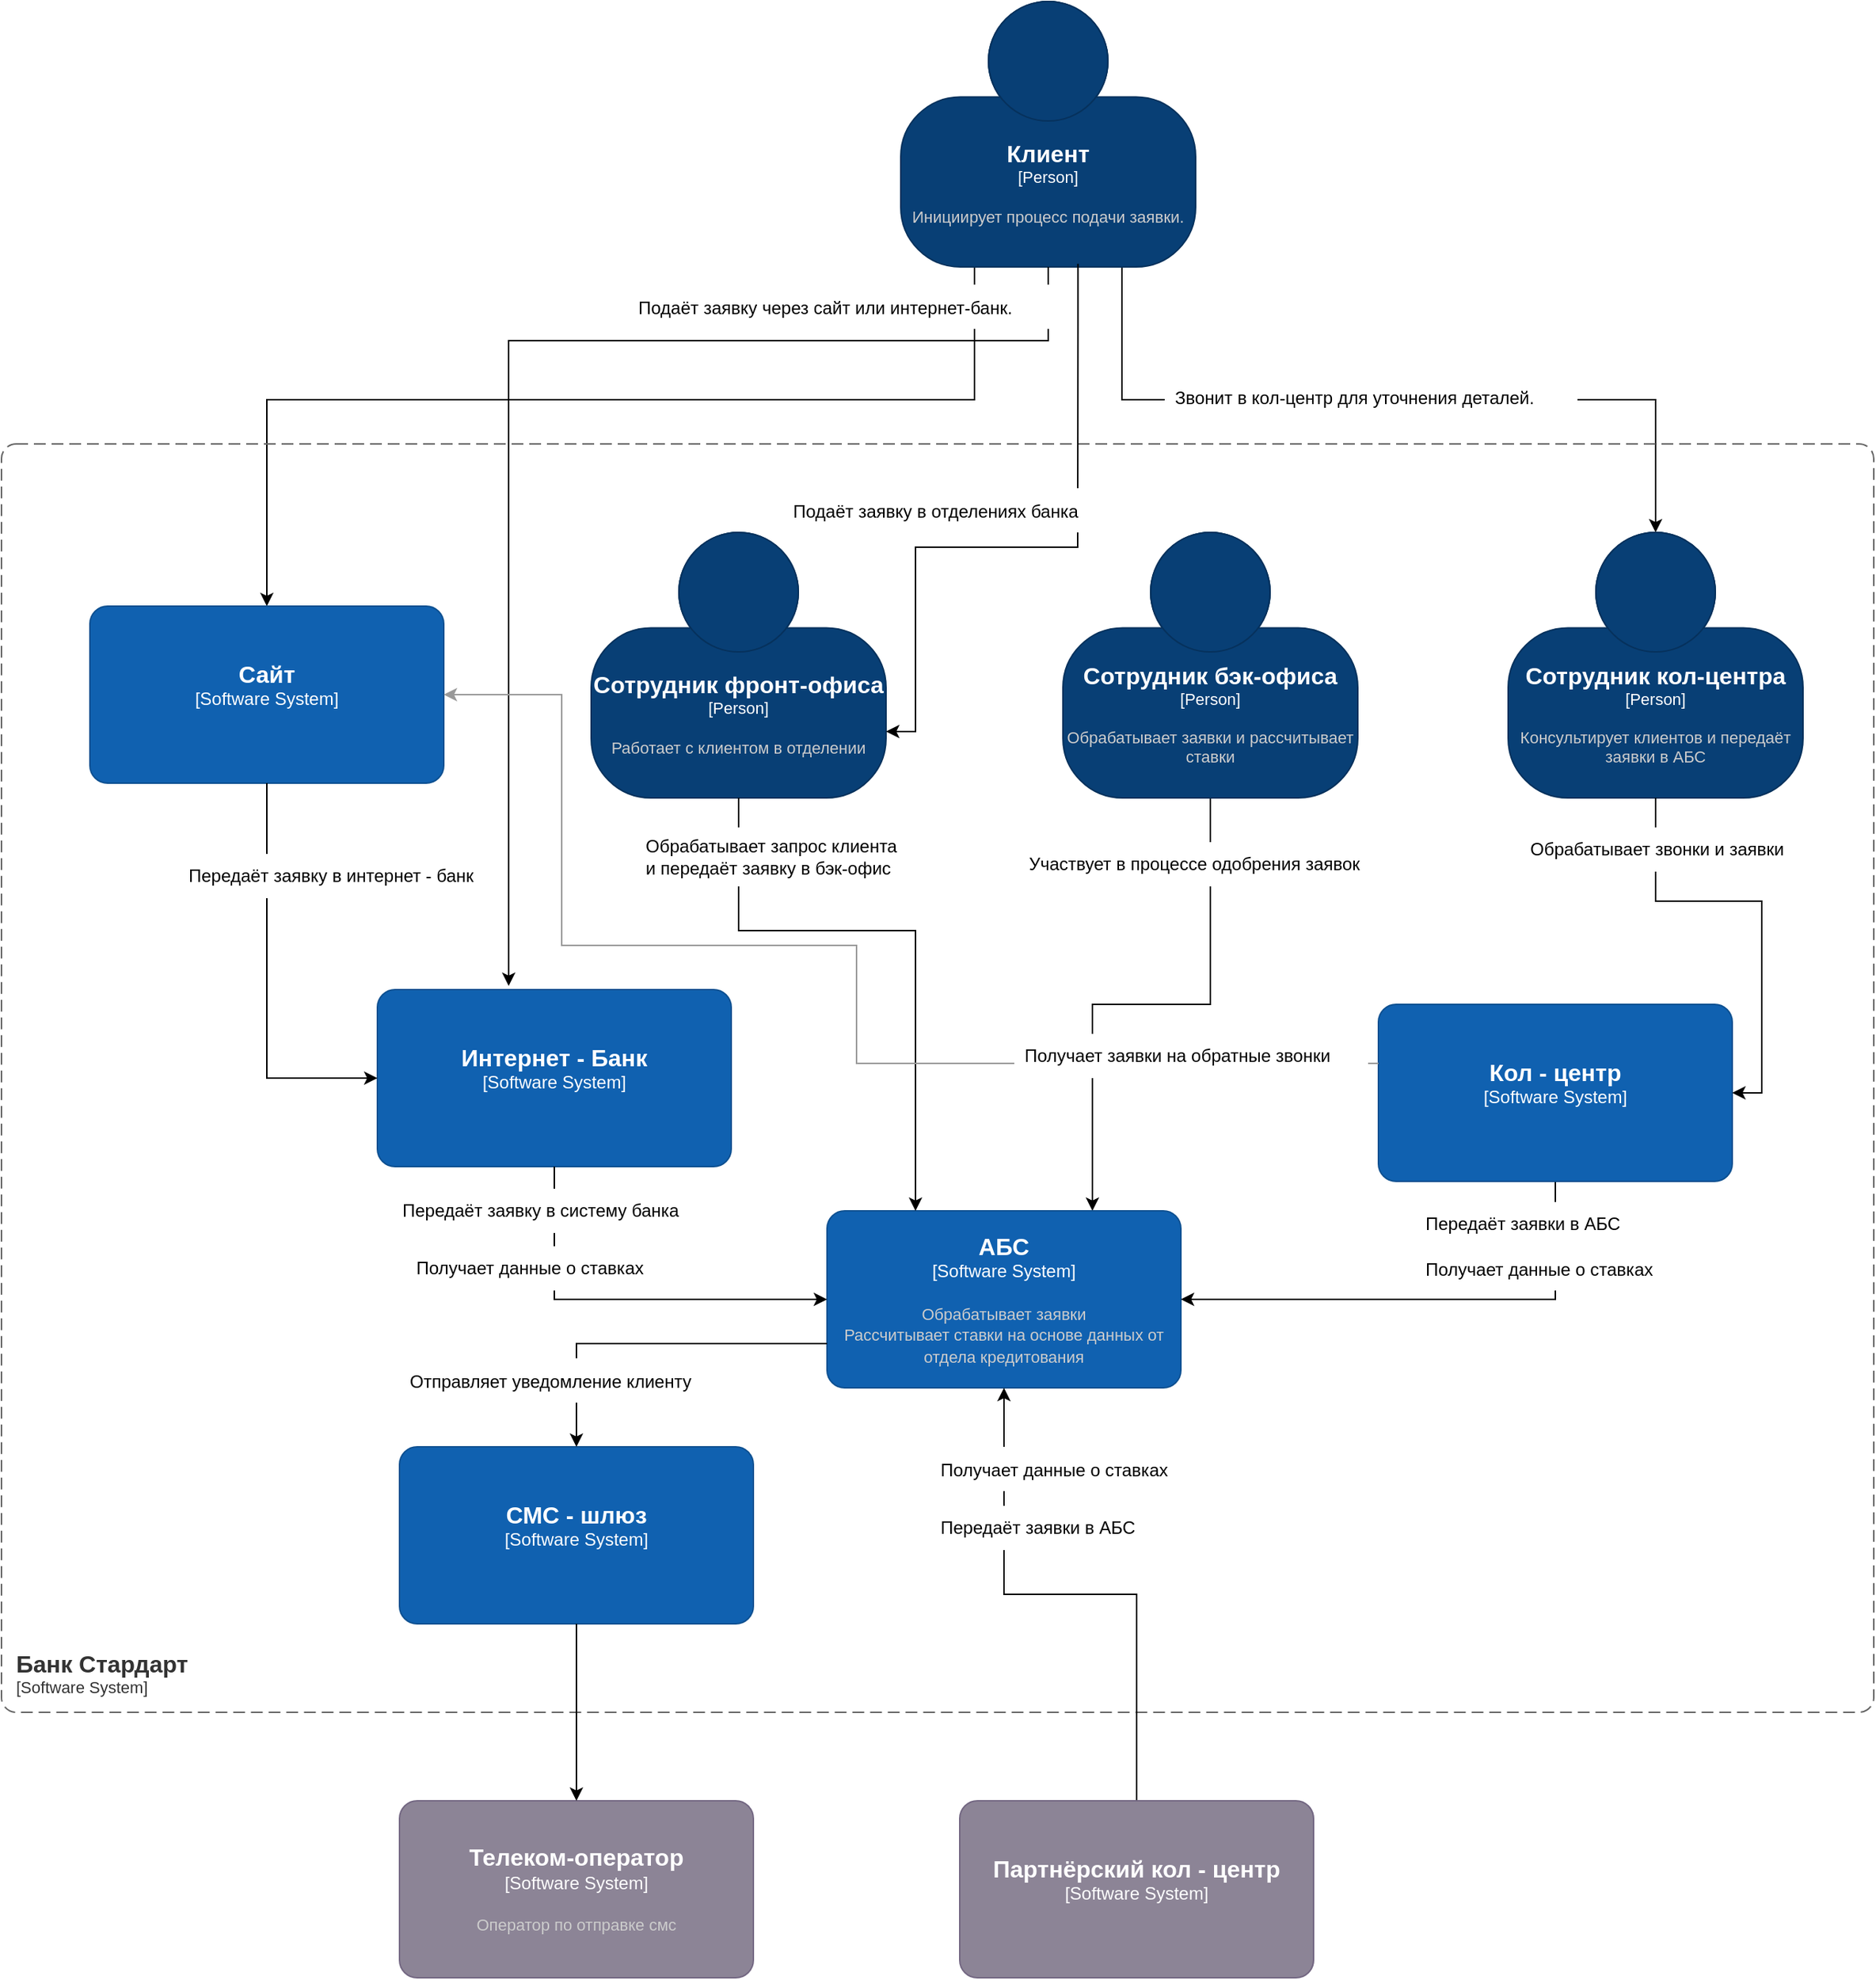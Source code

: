 <mxfile version="26.0.9">
  <diagram name="Page-1" id="MLGjuKOYA0Ak62ttEigS">
    <mxGraphModel dx="2565" dy="2768" grid="1" gridSize="10" guides="1" tooltips="1" connect="1" arrows="1" fold="1" page="1" pageScale="1" pageWidth="850" pageHeight="1100" math="0" shadow="0">
      <root>
        <mxCell id="0" />
        <mxCell id="1" parent="0" />
        <mxCell id="NitFvd5ICLASE5BPzLvG-6" style="edgeStyle=orthogonalEdgeStyle;rounded=0;orthogonalLoop=1;jettySize=auto;html=1;entryX=0.5;entryY=0;entryDx=0;entryDy=0;entryPerimeter=0;exitX=0.25;exitY=1;exitDx=0;exitDy=0;exitPerimeter=0;" parent="1" source="NitFvd5ICLASE5BPzLvG-1" target="NitFvd5ICLASE5BPzLvG-11" edge="1">
          <mxGeometry relative="1" as="geometry">
            <mxPoint x="850" y="170" as="targetPoint" />
            <Array as="points">
              <mxPoint x="830" y="140" />
              <mxPoint x="350" y="140" />
            </Array>
          </mxGeometry>
        </mxCell>
        <mxCell id="NitFvd5ICLASE5BPzLvG-17" style="edgeStyle=orthogonalEdgeStyle;rounded=0;orthogonalLoop=1;jettySize=auto;html=1;exitX=0.75;exitY=1;exitDx=0;exitDy=0;exitPerimeter=0;" parent="1" source="NitFvd5ICLASE5BPzLvG-1" target="NitFvd5ICLASE5BPzLvG-4" edge="1">
          <mxGeometry relative="1" as="geometry" />
        </mxCell>
        <object placeholders="1" c4Name="Клиент" c4Type="Person" c4Description="Инициирует процесс подачи заявки." label="&lt;font style=&quot;font-size: 16px&quot;&gt;&lt;b&gt;%c4Name%&lt;/b&gt;&lt;/font&gt;&lt;div&gt;[%c4Type%]&lt;/div&gt;&lt;br&gt;&lt;div&gt;&lt;font style=&quot;font-size: 11px&quot;&gt;&lt;font color=&quot;#cccccc&quot;&gt;%c4Description%&lt;/font&gt;&lt;/div&gt;" id="NitFvd5ICLASE5BPzLvG-1">
          <mxCell style="html=1;fontSize=11;dashed=0;whiteSpace=wrap;fillColor=#083F75;strokeColor=#06315C;fontColor=#ffffff;shape=mxgraph.c4.person2;align=center;metaEdit=1;points=[[0.5,0,0],[1,0.5,0],[1,0.75,0],[0.75,1,0],[0.5,1,0],[0.25,1,0],[0,0.75,0],[0,0.5,0]];resizable=0;" parent="1" vertex="1">
            <mxGeometry x="780" y="-130" width="200" height="180" as="geometry" />
          </mxCell>
        </object>
        <object placeholders="1" c4Name="Сотрудник фронт-офиса" c4Type="Person" c4Description="Работает с клиентом в отделении" label="&lt;font style=&quot;font-size: 16px&quot;&gt;&lt;b&gt;%c4Name%&lt;/b&gt;&lt;/font&gt;&lt;div&gt;[%c4Type%]&lt;/div&gt;&lt;br&gt;&lt;div&gt;&lt;font style=&quot;font-size: 11px&quot;&gt;&lt;font color=&quot;#cccccc&quot;&gt;%c4Description%&lt;/font&gt;&lt;/div&gt;" id="NitFvd5ICLASE5BPzLvG-2">
          <mxCell style="html=1;fontSize=11;dashed=0;whiteSpace=wrap;fillColor=#083F75;strokeColor=#06315C;fontColor=#ffffff;shape=mxgraph.c4.person2;align=center;metaEdit=1;points=[[0.5,0,0],[1,0.5,0],[1,0.75,0],[0.75,1,0],[0.5,1,0],[0.25,1,0],[0,0.75,0],[0,0.5,0]];resizable=0;" parent="1" vertex="1">
            <mxGeometry x="570" y="230" width="200" height="180" as="geometry" />
          </mxCell>
        </object>
        <mxCell id="NitFvd5ICLASE5BPzLvG-41" style="edgeStyle=orthogonalEdgeStyle;rounded=0;orthogonalLoop=1;jettySize=auto;html=1;entryX=0.75;entryY=0;entryDx=0;entryDy=0;entryPerimeter=0;" parent="1" source="NitFvd5ICLASE5BPzLvG-3" target="NitFvd5ICLASE5BPzLvG-12" edge="1">
          <mxGeometry relative="1" as="geometry">
            <mxPoint x="970" y="460" as="targetPoint" />
          </mxGeometry>
        </mxCell>
        <object placeholders="1" c4Name="Сотрудник бэк-офиса" c4Type="Person" c4Description="Обрабатывает заявки и рассчитывает ставки" label="&lt;font style=&quot;font-size: 16px&quot;&gt;&lt;b&gt;%c4Name%&lt;/b&gt;&lt;/font&gt;&lt;div&gt;[%c4Type%]&lt;/div&gt;&lt;br&gt;&lt;div&gt;&lt;font style=&quot;font-size: 11px&quot;&gt;&lt;font color=&quot;#cccccc&quot;&gt;%c4Description%&lt;/font&gt;&lt;/div&gt;" id="NitFvd5ICLASE5BPzLvG-3">
          <mxCell style="html=1;fontSize=11;dashed=0;whiteSpace=wrap;fillColor=#083F75;strokeColor=#06315C;fontColor=#ffffff;shape=mxgraph.c4.person2;align=center;metaEdit=1;points=[[0.5,0,0],[1,0.5,0],[1,0.75,0],[0.75,1,0],[0.5,1,0],[0.25,1,0],[0,0.75,0],[0,0.5,0]];resizable=0;" parent="1" vertex="1">
            <mxGeometry x="890" y="230" width="200" height="180" as="geometry" />
          </mxCell>
        </object>
        <object placeholders="1" c4Name="Сотрудник кол-центра" c4Type="Person" c4Description="Консультирует клиентов и передаёт заявки в АБС" label="&lt;font style=&quot;font-size: 16px&quot;&gt;&lt;b&gt;%c4Name%&lt;/b&gt;&lt;/font&gt;&lt;div&gt;[%c4Type%]&lt;/div&gt;&lt;br&gt;&lt;div&gt;&lt;font style=&quot;font-size: 11px&quot;&gt;&lt;font color=&quot;#cccccc&quot;&gt;%c4Description%&lt;/font&gt;&lt;/div&gt;" id="NitFvd5ICLASE5BPzLvG-4">
          <mxCell style="html=1;fontSize=11;dashed=0;whiteSpace=wrap;fillColor=#083F75;strokeColor=#06315C;fontColor=#ffffff;shape=mxgraph.c4.person2;align=center;metaEdit=1;points=[[0.5,0,0],[1,0.5,0],[1,0.75,0],[0.75,1,0],[0.5,1,0],[0.25,1,0],[0,0.75,0],[0,0.5,0]];resizable=0;" parent="1" vertex="1">
            <mxGeometry x="1192" y="230" width="200" height="180" as="geometry" />
          </mxCell>
        </object>
        <object placeholders="1" c4Name="Банк Стардарт" c4Type="SystemScopeBoundary" c4Application="Software System" label="&lt;font style=&quot;font-size: 16px&quot;&gt;&lt;b&gt;&lt;div style=&quot;text-align: left&quot;&gt;%c4Name%&lt;/div&gt;&lt;/b&gt;&lt;/font&gt;&lt;div style=&quot;text-align: left&quot;&gt;[%c4Application%]&lt;/div&gt;" id="NitFvd5ICLASE5BPzLvG-5">
          <mxCell style="rounded=1;fontSize=11;whiteSpace=wrap;html=1;dashed=1;arcSize=20;fillColor=none;strokeColor=#666666;fontColor=#333333;labelBackgroundColor=none;align=left;verticalAlign=bottom;labelBorderColor=none;spacingTop=0;spacing=10;dashPattern=8 4;metaEdit=1;rotatable=0;perimeter=rectanglePerimeter;noLabel=0;labelPadding=0;allowArrows=0;connectable=0;expand=0;recursiveResize=0;editable=1;pointerEvents=0;absoluteArcSize=1;points=[[0.25,0,0],[0.5,0,0],[0.75,0,0],[1,0.25,0],[1,0.5,0],[1,0.75,0],[0.75,1,0],[0.5,1,0],[0.25,1,0],[0,0.75,0],[0,0.5,0],[0,0.25,0]];" parent="1" vertex="1">
            <mxGeometry x="170" y="170" width="1270" height="860" as="geometry" />
          </mxCell>
        </object>
        <mxCell id="NitFvd5ICLASE5BPzLvG-9" value="Звонит в кол-центр для уточнения деталей." style="text;align=left;verticalAlign=middle;resizable=0;points=[];autosize=1;strokeColor=none;fillColor=default;spacingLeft=5;" parent="1" vertex="1">
          <mxGeometry x="959" y="123" width="280" height="30" as="geometry" />
        </mxCell>
        <object placeholders="1" c4Name="Интернет - Банк" c4Type="Software System" c4Description="" label="&lt;font style=&quot;font-size: 16px&quot;&gt;&lt;b&gt;%c4Name%&lt;/b&gt;&lt;/font&gt;&lt;div&gt;[%c4Type%]&lt;/div&gt;&lt;br&gt;&lt;div&gt;&lt;font style=&quot;font-size: 11px&quot;&gt;&lt;font color=&quot;#cccccc&quot;&gt;%c4Description%&lt;/font&gt;&lt;/div&gt;" id="NitFvd5ICLASE5BPzLvG-10">
          <mxCell style="rounded=1;whiteSpace=wrap;html=1;labelBackgroundColor=none;fillColor=#1061B0;fontColor=#ffffff;align=center;arcSize=10;strokeColor=#0D5091;metaEdit=1;resizable=0;points=[[0.25,0,0],[0.5,0,0],[0.75,0,0],[1,0.25,0],[1,0.5,0],[1,0.75,0],[0.75,1,0],[0.5,1,0],[0.25,1,0],[0,0.75,0],[0,0.5,0],[0,0.25,0]];" parent="1" vertex="1">
            <mxGeometry x="425" y="540" width="240" height="120" as="geometry" />
          </mxCell>
        </object>
        <object placeholders="1" c4Name="Сайт" c4Type="Software System" c4Description="" label="&lt;font style=&quot;font-size: 16px&quot;&gt;&lt;b&gt;%c4Name%&lt;/b&gt;&lt;/font&gt;&lt;div&gt;[%c4Type%]&lt;/div&gt;&lt;br&gt;&lt;div&gt;&lt;font style=&quot;font-size: 11px&quot;&gt;&lt;font color=&quot;#cccccc&quot;&gt;%c4Description%&lt;/font&gt;&lt;/div&gt;" id="NitFvd5ICLASE5BPzLvG-11">
          <mxCell style="rounded=1;whiteSpace=wrap;html=1;labelBackgroundColor=none;fillColor=#1061B0;fontColor=#ffffff;align=center;arcSize=10;strokeColor=#0D5091;metaEdit=1;resizable=0;points=[[0.25,0,0],[0.5,0,0],[0.75,0,0],[1,0.25,0],[1,0.5,0],[1,0.75,0],[0.75,1,0],[0.5,1,0],[0.25,1,0],[0,0.75,0],[0,0.5,0],[0,0.25,0]];" parent="1" vertex="1">
            <mxGeometry x="230" y="280" width="240" height="120" as="geometry" />
          </mxCell>
        </object>
        <object placeholders="1" c4Name="АБС" c4Type="Software System" c4Description="Обрабатывает заявки&#xa;Рассчитывает ставки на основе данных от отдела кредитования" label="&lt;font style=&quot;font-size: 16px&quot;&gt;&lt;b&gt;%c4Name%&lt;/b&gt;&lt;/font&gt;&lt;div&gt;[%c4Type%]&lt;/div&gt;&lt;br&gt;&lt;div&gt;&lt;font style=&quot;font-size: 11px&quot;&gt;&lt;font color=&quot;#cccccc&quot;&gt;%c4Description%&lt;/font&gt;&lt;/div&gt;" id="NitFvd5ICLASE5BPzLvG-12">
          <mxCell style="rounded=1;whiteSpace=wrap;html=1;labelBackgroundColor=none;fillColor=#1061B0;fontColor=#ffffff;align=center;arcSize=10;strokeColor=#0D5091;metaEdit=1;resizable=0;points=[[0.25,0,0],[0.5,0,0],[0.75,0,0],[1,0.25,0],[1,0.5,0],[1,0.75,0],[0.75,1,0],[0.5,1,0],[0.25,1,0],[0,0.75,0],[0,0.5,0],[0,0.25,0]];" parent="1" vertex="1">
            <mxGeometry x="730" y="690" width="240" height="120" as="geometry" />
          </mxCell>
        </object>
        <mxCell id="NitFvd5ICLASE5BPzLvG-28" style="edgeStyle=orthogonalEdgeStyle;rounded=0;orthogonalLoop=1;jettySize=auto;html=1;entryX=1;entryY=0.5;entryDx=0;entryDy=0;entryPerimeter=0;exitX=0.5;exitY=1;exitDx=0;exitDy=0;exitPerimeter=0;" parent="1" source="NitFvd5ICLASE5BPzLvG-13" target="NitFvd5ICLASE5BPzLvG-12" edge="1">
          <mxGeometry relative="1" as="geometry" />
        </mxCell>
        <object placeholders="1" c4Name="Кол - центр" c4Type="Software System" c4Description="" label="&lt;font style=&quot;font-size: 16px&quot;&gt;&lt;b&gt;%c4Name%&lt;/b&gt;&lt;/font&gt;&lt;div&gt;[%c4Type%]&lt;/div&gt;&lt;br&gt;&lt;div&gt;&lt;font style=&quot;font-size: 11px&quot;&gt;&lt;font color=&quot;#cccccc&quot;&gt;%c4Description%&lt;/font&gt;&lt;/div&gt;" id="NitFvd5ICLASE5BPzLvG-13">
          <mxCell style="rounded=1;whiteSpace=wrap;html=1;labelBackgroundColor=none;fillColor=#1061B0;fontColor=#ffffff;align=center;arcSize=10;strokeColor=#0D5091;metaEdit=1;resizable=0;points=[[0.25,0,0],[0.5,0,0],[0.75,0,0],[1,0.25,0],[1,0.5,0],[1,0.75,0],[0.75,1,0],[0.5,1,0],[0.25,1,0],[0,0.75,0],[0,0.5,0],[0,0.25,0]];" parent="1" vertex="1">
            <mxGeometry x="1104" y="550" width="240" height="120" as="geometry" />
          </mxCell>
        </object>
        <object placeholders="1" c4Name="СМС - шлюз" c4Type="Software System" c4Description="" label="&lt;font style=&quot;font-size: 16px&quot;&gt;&lt;b&gt;%c4Name%&lt;/b&gt;&lt;/font&gt;&lt;div&gt;[%c4Type%]&lt;/div&gt;&lt;br&gt;&lt;div&gt;&lt;font style=&quot;font-size: 11px&quot;&gt;&lt;font color=&quot;#cccccc&quot;&gt;%c4Description%&lt;/font&gt;&lt;/div&gt;" id="NitFvd5ICLASE5BPzLvG-14">
          <mxCell style="rounded=1;whiteSpace=wrap;html=1;labelBackgroundColor=none;fillColor=#1061B0;fontColor=#ffffff;align=center;arcSize=10;strokeColor=#0D5091;metaEdit=1;resizable=0;points=[[0.25,0,0],[0.5,0,0],[0.75,0,0],[1,0.25,0],[1,0.5,0],[1,0.75,0],[0.75,1,0],[0.5,1,0],[0.25,1,0],[0,0.75,0],[0,0.5,0],[0,0.25,0]];" parent="1" vertex="1">
            <mxGeometry x="440" y="850" width="240" height="120" as="geometry" />
          </mxCell>
        </object>
        <mxCell id="NitFvd5ICLASE5BPzLvG-34" style="edgeStyle=orthogonalEdgeStyle;rounded=0;orthogonalLoop=1;jettySize=auto;html=1;entryX=0.5;entryY=1;entryDx=0;entryDy=0;entryPerimeter=0;" parent="1" source="NitFvd5ICLASE5BPzLvG-16" target="NitFvd5ICLASE5BPzLvG-12" edge="1">
          <mxGeometry relative="1" as="geometry" />
        </mxCell>
        <object placeholders="1" c4Name="Партнёрский кол - центр" c4Type="Software System" c4Description="" label="&lt;font style=&quot;font-size: 16px&quot;&gt;&lt;b&gt;%c4Name%&lt;/b&gt;&lt;/font&gt;&lt;div&gt;[%c4Type%]&lt;/div&gt;&lt;br&gt;&lt;div&gt;&lt;font style=&quot;font-size: 11px&quot;&gt;&lt;font color=&quot;#cccccc&quot;&gt;%c4Description%&lt;/font&gt;&lt;/div&gt;" id="NitFvd5ICLASE5BPzLvG-16">
          <mxCell style="rounded=1;whiteSpace=wrap;html=1;labelBackgroundColor=none;fillColor=#8C8496;fontColor=#ffffff;align=center;arcSize=10;strokeColor=#736782;metaEdit=1;resizable=0;points=[[0.25,0,0],[0.5,0,0],[0.75,0,0],[1,0.25,0],[1,0.5,0],[1,0.75,0],[0.75,1,0],[0.5,1,0],[0.25,1,0],[0,0.75,0],[0,0.5,0],[0,0.25,0]];" parent="1" vertex="1">
            <mxGeometry x="820" y="1090" width="240" height="120" as="geometry" />
          </mxCell>
        </object>
        <mxCell id="NitFvd5ICLASE5BPzLvG-18" style="edgeStyle=orthogonalEdgeStyle;rounded=0;orthogonalLoop=1;jettySize=auto;html=1;entryX=0;entryY=0.5;entryDx=0;entryDy=0;entryPerimeter=0;" parent="1" source="NitFvd5ICLASE5BPzLvG-11" target="NitFvd5ICLASE5BPzLvG-10" edge="1">
          <mxGeometry relative="1" as="geometry" />
        </mxCell>
        <mxCell id="NitFvd5ICLASE5BPzLvG-19" value="Передаёт заявку в интернет - банк" style="text;html=1;align=left;verticalAlign=middle;resizable=0;points=[];autosize=1;strokeColor=none;fillColor=default;spacingLeft=5;" parent="1" vertex="1">
          <mxGeometry x="290" y="448" width="230" height="30" as="geometry" />
        </mxCell>
        <mxCell id="NitFvd5ICLASE5BPzLvG-20" style="edgeStyle=orthogonalEdgeStyle;rounded=0;orthogonalLoop=1;jettySize=auto;html=1;entryX=0;entryY=0.5;entryDx=0;entryDy=0;entryPerimeter=0;exitX=0.5;exitY=1;exitDx=0;exitDy=0;exitPerimeter=0;" parent="1" source="NitFvd5ICLASE5BPzLvG-10" target="NitFvd5ICLASE5BPzLvG-12" edge="1">
          <mxGeometry relative="1" as="geometry" />
        </mxCell>
        <mxCell id="NitFvd5ICLASE5BPzLvG-21" value="Передаёт заявку в систему банка" style="text;html=1;align=left;verticalAlign=middle;resizable=0;points=[];autosize=1;strokeColor=none;fillColor=default;spacingLeft=5;" parent="1" vertex="1">
          <mxGeometry x="435" y="675" width="220" height="30" as="geometry" />
        </mxCell>
        <mxCell id="NitFvd5ICLASE5BPzLvG-22" value="Получает данные о ставках" style="text;html=1;align=center;verticalAlign=middle;resizable=0;points=[];autosize=1;strokeColor=none;fillColor=default;spacingLeft=5;" parent="1" vertex="1">
          <mxGeometry x="435" y="714" width="180" height="30" as="geometry" />
        </mxCell>
        <mxCell id="NitFvd5ICLASE5BPzLvG-23" style="edgeStyle=orthogonalEdgeStyle;rounded=0;orthogonalLoop=1;jettySize=auto;html=1;exitX=0;exitY=0.75;exitDx=0;exitDy=0;exitPerimeter=0;entryX=0.5;entryY=0;entryDx=0;entryDy=0;entryPerimeter=0;" parent="1" source="NitFvd5ICLASE5BPzLvG-12" target="NitFvd5ICLASE5BPzLvG-14" edge="1">
          <mxGeometry relative="1" as="geometry" />
        </mxCell>
        <mxCell id="NitFvd5ICLASE5BPzLvG-24" value="Отправляет уведомление клиенту" style="text;align=left;verticalAlign=middle;resizable=0;points=[];autosize=1;strokeColor=none;fillColor=default;spacingLeft=5;" parent="1" vertex="1">
          <mxGeometry x="440" y="790" width="220" height="30" as="geometry" />
        </mxCell>
        <object placeholders="1" c4Name="Телеком-оператор" c4Type="Software System" c4Description="Оператор по отправке смс" label="&lt;font style=&quot;font-size: 16px&quot;&gt;&lt;b&gt;%c4Name%&lt;/b&gt;&lt;/font&gt;&lt;div&gt;[%c4Type%]&lt;/div&gt;&lt;br&gt;&lt;div&gt;&lt;font style=&quot;font-size: 11px&quot;&gt;&lt;font color=&quot;#cccccc&quot;&gt;%c4Description%&lt;/font&gt;&lt;/div&gt;" id="NitFvd5ICLASE5BPzLvG-26">
          <mxCell style="rounded=1;whiteSpace=wrap;html=1;labelBackgroundColor=none;fillColor=#8C8496;fontColor=#ffffff;align=center;arcSize=10;strokeColor=#736782;metaEdit=1;resizable=0;points=[[0.25,0,0],[0.5,0,0],[0.75,0,0],[1,0.25,0],[1,0.5,0],[1,0.75,0],[0.75,1,0],[0.5,1,0],[0.25,1,0],[0,0.75,0],[0,0.5,0],[0,0.25,0]];" parent="1" vertex="1">
            <mxGeometry x="440" y="1090" width="240" height="120" as="geometry" />
          </mxCell>
        </object>
        <mxCell id="NitFvd5ICLASE5BPzLvG-27" style="edgeStyle=orthogonalEdgeStyle;rounded=0;orthogonalLoop=1;jettySize=auto;html=1;entryX=0.5;entryY=0;entryDx=0;entryDy=0;entryPerimeter=0;" parent="1" source="NitFvd5ICLASE5BPzLvG-14" target="NitFvd5ICLASE5BPzLvG-26" edge="1">
          <mxGeometry relative="1" as="geometry" />
        </mxCell>
        <mxCell id="NitFvd5ICLASE5BPzLvG-29" value="Передаёт заявки в АБС" style="text;align=left;verticalAlign=middle;resizable=0;points=[];autosize=1;strokeColor=none;fillColor=default;spacingLeft=5;html=1;spacingRight=5;" parent="1" vertex="1">
          <mxGeometry x="1129" y="684" width="170" height="30" as="geometry" />
        </mxCell>
        <mxCell id="NitFvd5ICLASE5BPzLvG-31" value="Получает данные о ставках" style="text;align=left;verticalAlign=middle;resizable=0;points=[];autosize=1;strokeColor=none;fillColor=default;spacingLeft=5;spacingRight=5;" parent="1" vertex="1">
          <mxGeometry x="1129" y="714" width="190" height="30" as="geometry" />
        </mxCell>
        <mxCell id="NitFvd5ICLASE5BPzLvG-33" style="edgeStyle=orthogonalEdgeStyle;rounded=0;orthogonalLoop=1;jettySize=auto;html=1;entryX=1;entryY=0.5;entryDx=0;entryDy=0;entryPerimeter=0;" parent="1" source="NitFvd5ICLASE5BPzLvG-4" target="NitFvd5ICLASE5BPzLvG-13" edge="1">
          <mxGeometry relative="1" as="geometry" />
        </mxCell>
        <mxCell id="NitFvd5ICLASE5BPzLvG-35" value="Передаёт заявки в АБС" style="text;align=left;verticalAlign=middle;resizable=0;points=[];autosize=1;strokeColor=none;fillColor=default;spacingLeft=5;html=1;spacingRight=5;" parent="1" vertex="1">
          <mxGeometry x="800" y="890" width="170" height="30" as="geometry" />
        </mxCell>
        <mxCell id="NitFvd5ICLASE5BPzLvG-36" value="Получает данные о ставках" style="text;align=left;verticalAlign=middle;resizable=0;points=[];autosize=1;strokeColor=none;fillColor=default;spacingLeft=5;spacingRight=5;" parent="1" vertex="1">
          <mxGeometry x="800" y="850" width="190" height="30" as="geometry" />
        </mxCell>
        <mxCell id="NitFvd5ICLASE5BPzLvG-38" value="Обрабатывает звонки и заявки" style="text;align=left;verticalAlign=middle;resizable=0;points=[];autosize=1;strokeColor=none;fillColor=default;html=1;spacingLeft=5;" parent="1" vertex="1">
          <mxGeometry x="1200" y="430" width="210" height="30" as="geometry" />
        </mxCell>
        <mxCell id="NitFvd5ICLASE5BPzLvG-39" style="edgeStyle=orthogonalEdgeStyle;rounded=0;orthogonalLoop=1;jettySize=auto;html=1;entryX=1;entryY=0.75;entryDx=0;entryDy=0;entryPerimeter=0;exitX=0.601;exitY=0.988;exitDx=0;exitDy=0;exitPerimeter=0;" parent="1" source="NitFvd5ICLASE5BPzLvG-1" target="NitFvd5ICLASE5BPzLvG-2" edge="1">
          <mxGeometry relative="1" as="geometry">
            <mxPoint x="898" y="100" as="sourcePoint" />
            <Array as="points">
              <mxPoint x="900" y="90" />
              <mxPoint x="900" y="90" />
              <mxPoint x="900" y="240" />
              <mxPoint x="790" y="240" />
              <mxPoint x="790" y="365" />
            </Array>
          </mxGeometry>
        </mxCell>
        <mxCell id="NitFvd5ICLASE5BPzLvG-40" value="Подаёт заявку в отделениях банка" style="text;align=left;verticalAlign=middle;resizable=0;points=[];autosize=1;strokeColor=none;fillColor=default;spacingLeft=5;" parent="1" vertex="1">
          <mxGeometry x="700" y="200" width="230" height="30" as="geometry" />
        </mxCell>
        <mxCell id="NitFvd5ICLASE5BPzLvG-43" style="edgeStyle=orthogonalEdgeStyle;rounded=0;orthogonalLoop=1;jettySize=auto;html=1;exitX=0.5;exitY=1;exitDx=0;exitDy=0;exitPerimeter=0;entryX=0.25;entryY=0;entryDx=0;entryDy=0;entryPerimeter=0;" parent="1" source="NitFvd5ICLASE5BPzLvG-2" target="NitFvd5ICLASE5BPzLvG-12" edge="1">
          <mxGeometry relative="1" as="geometry">
            <Array as="points">
              <mxPoint x="670" y="500" />
              <mxPoint x="790" y="500" />
            </Array>
          </mxGeometry>
        </mxCell>
        <mxCell id="j5xpv_i6SlnHIH0ZlPa_-1" value="Участвует в процессе одобрения заявок" style="text;html=1;align=left;verticalAlign=middle;resizable=0;points=[];autosize=1;strokeColor=none;fillColor=default;spacingLeft=5;fontStyle=0" parent="1" vertex="1">
          <mxGeometry x="860" y="440" width="260" height="30" as="geometry" />
        </mxCell>
        <mxCell id="j5xpv_i6SlnHIH0ZlPa_-2" value="Обрабатывает запрос клиента&amp;nbsp;&lt;div&gt;и передаёт заявку в бэк-офис&lt;/div&gt;" style="text;html=1;align=left;verticalAlign=middle;resizable=0;points=[];autosize=1;strokeColor=none;fillColor=default;spacingLeft=5;" parent="1" vertex="1">
          <mxGeometry x="600" y="430" width="200" height="40" as="geometry" />
        </mxCell>
        <mxCell id="IM9gj8P4jph42Aa6Zano-1" style="edgeStyle=orthogonalEdgeStyle;rounded=0;orthogonalLoop=1;jettySize=auto;html=1;exitX=0.5;exitY=1;exitDx=0;exitDy=0;exitPerimeter=0;entryX=0.371;entryY=-0.021;entryDx=0;entryDy=0;entryPerimeter=0;" parent="1" source="NitFvd5ICLASE5BPzLvG-1" target="NitFvd5ICLASE5BPzLvG-10" edge="1">
          <mxGeometry relative="1" as="geometry">
            <Array as="points">
              <mxPoint x="880" y="100" />
              <mxPoint x="514" y="100" />
            </Array>
          </mxGeometry>
        </mxCell>
        <mxCell id="NitFvd5ICLASE5BPzLvG-7" value="Подаёт заявку через сайт или интернет-банк." style="text;align=left;verticalAlign=middle;resizable=0;points=[];autosize=1;strokeColor=none;fillColor=default;spacingLeft=5;" parent="1" vertex="1">
          <mxGeometry x="595" y="62" width="290" height="30" as="geometry" />
        </mxCell>
        <mxCell id="s9kWthcJF2l2hbpY2urg-1" style="edgeStyle=orthogonalEdgeStyle;rounded=0;orthogonalLoop=1;jettySize=auto;html=1;entryX=1;entryY=0.5;entryDx=0;entryDy=0;entryPerimeter=0;fontColor=#6666FF;strokeColor=#999999;" parent="1" source="NitFvd5ICLASE5BPzLvG-13" target="NitFvd5ICLASE5BPzLvG-11" edge="1">
          <mxGeometry relative="1" as="geometry">
            <Array as="points">
              <mxPoint x="750" y="590" />
              <mxPoint x="750" y="510" />
              <mxPoint x="550" y="510" />
              <mxPoint x="550" y="340" />
            </Array>
          </mxGeometry>
        </mxCell>
        <mxCell id="s9kWthcJF2l2hbpY2urg-2" value="Получает заявки на обратные звонки" style="text;html=1;align=left;verticalAlign=middle;resizable=0;points=[];autosize=1;strokeColor=none;fillColor=default;spacingLeft=5;rotation=0;" parent="1" vertex="1">
          <mxGeometry x="857" y="570" width="240" height="30" as="geometry" />
        </mxCell>
      </root>
    </mxGraphModel>
  </diagram>
</mxfile>
